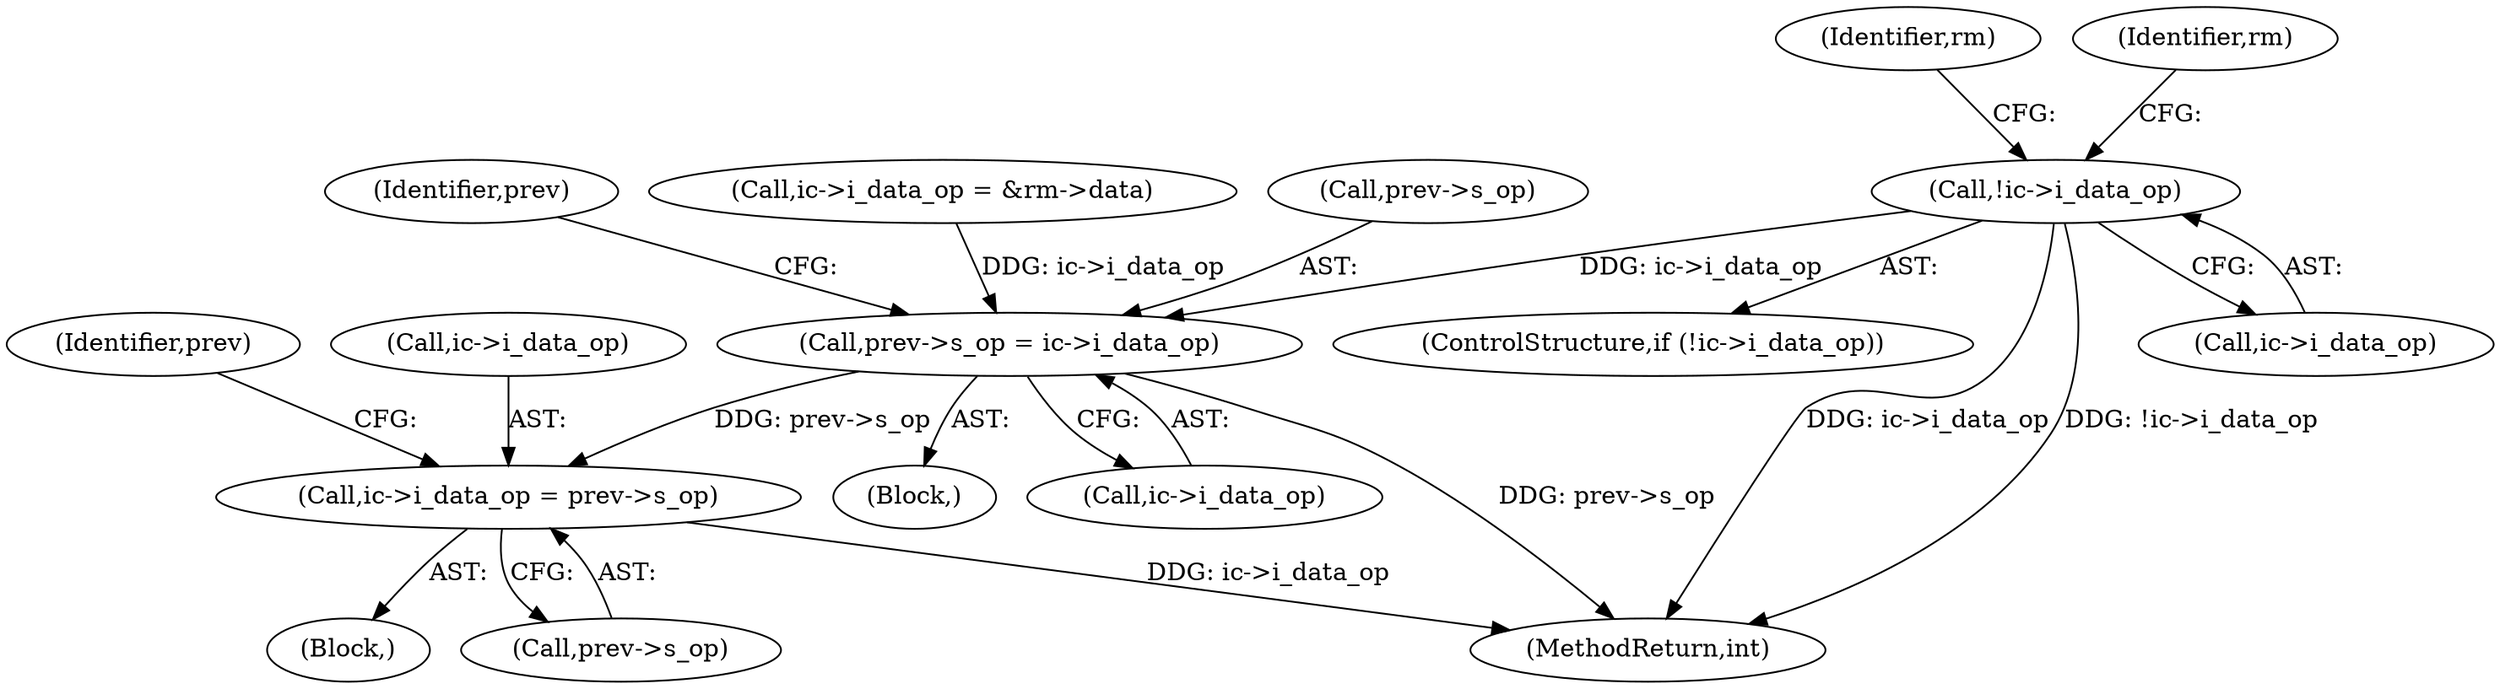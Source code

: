 digraph "0_linux_6094628bfd94323fc1cea05ec2c6affd98c18f7f@pointer" {
"1000352" [label="(Call,!ic->i_data_op)"];
"1000915" [label="(Call,prev->s_op = ic->i_data_op)"];
"1001025" [label="(Call,ic->i_data_op = prev->s_op)"];
"1000914" [label="(Block,)"];
"1000919" [label="(Call,ic->i_data_op)"];
"1000915" [label="(Call,prev->s_op = ic->i_data_op)"];
"1001025" [label="(Call,ic->i_data_op = prev->s_op)"];
"1000925" [label="(Identifier,prev)"];
"1001034" [label="(Identifier,prev)"];
"1000360" [label="(Identifier,rm)"];
"1000425" [label="(Call,ic->i_data_op = &rm->data)"];
"1001026" [label="(Call,ic->i_data_op)"];
"1000351" [label="(ControlStructure,if (!ic->i_data_op))"];
"1000558" [label="(Identifier,rm)"];
"1000352" [label="(Call,!ic->i_data_op)"];
"1001024" [label="(Block,)"];
"1001051" [label="(MethodReturn,int)"];
"1000916" [label="(Call,prev->s_op)"];
"1000353" [label="(Call,ic->i_data_op)"];
"1001029" [label="(Call,prev->s_op)"];
"1000352" -> "1000351"  [label="AST: "];
"1000352" -> "1000353"  [label="CFG: "];
"1000353" -> "1000352"  [label="AST: "];
"1000360" -> "1000352"  [label="CFG: "];
"1000558" -> "1000352"  [label="CFG: "];
"1000352" -> "1001051"  [label="DDG: ic->i_data_op"];
"1000352" -> "1001051"  [label="DDG: !ic->i_data_op"];
"1000352" -> "1000915"  [label="DDG: ic->i_data_op"];
"1000915" -> "1000914"  [label="AST: "];
"1000915" -> "1000919"  [label="CFG: "];
"1000916" -> "1000915"  [label="AST: "];
"1000919" -> "1000915"  [label="AST: "];
"1000925" -> "1000915"  [label="CFG: "];
"1000915" -> "1001051"  [label="DDG: prev->s_op"];
"1000425" -> "1000915"  [label="DDG: ic->i_data_op"];
"1000915" -> "1001025"  [label="DDG: prev->s_op"];
"1001025" -> "1001024"  [label="AST: "];
"1001025" -> "1001029"  [label="CFG: "];
"1001026" -> "1001025"  [label="AST: "];
"1001029" -> "1001025"  [label="AST: "];
"1001034" -> "1001025"  [label="CFG: "];
"1001025" -> "1001051"  [label="DDG: ic->i_data_op"];
}
